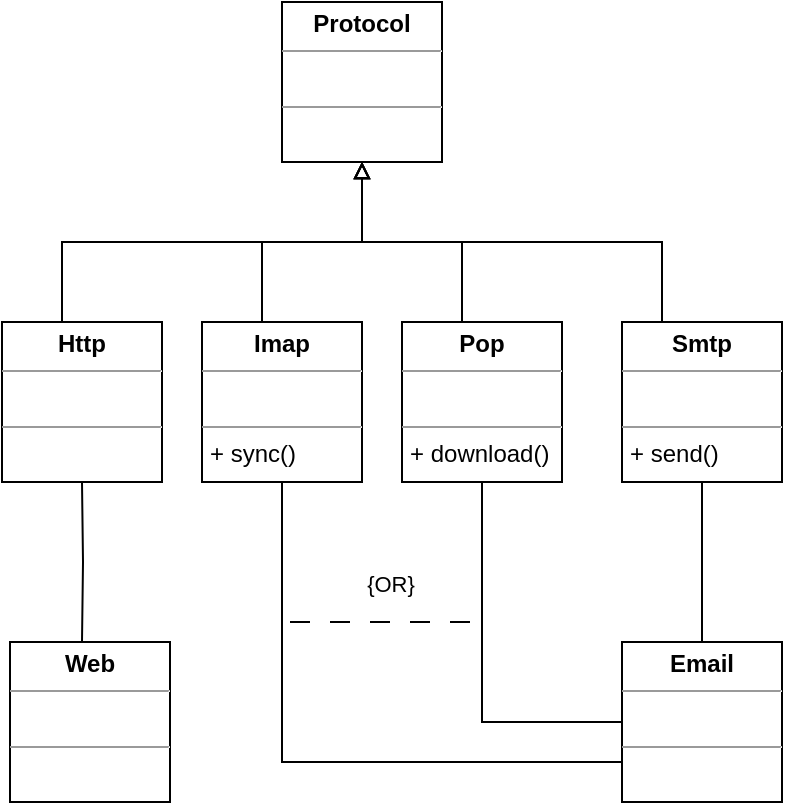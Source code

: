 <mxfile version="20.0.4" type="device"><diagram id="JLg42xd298YZv_rqI8FZ" name="Page-1"><mxGraphModel dx="981" dy="1668" grid="1" gridSize="10" guides="1" tooltips="1" connect="1" arrows="1" fold="1" page="1" pageScale="1" pageWidth="827" pageHeight="1169" math="0" shadow="0"><root><mxCell id="0"/><mxCell id="1" parent="0"/><mxCell id="Z9jd6gcEfmC3mW5GTp2a-19" value="" style="edgeStyle=orthogonalEdgeStyle;rounded=0;orthogonalLoop=1;jettySize=auto;html=1;strokeColor=none;endArrow=none;endFill=0;" parent="1" source="Z9jd6gcEfmC3mW5GTp2a-2" target="Z9jd6gcEfmC3mW5GTp2a-11" edge="1"><mxGeometry relative="1" as="geometry"><Array as="points"><mxPoint x="450" y="260"/><mxPoint x="450" y="260"/></Array></mxGeometry></mxCell><mxCell id="Z9jd6gcEfmC3mW5GTp2a-2" value="&lt;p style=&quot;margin:0px;margin-top:4px;text-align:center;&quot;&gt;&lt;b&gt;Web&lt;/b&gt;&lt;/p&gt;&lt;hr size=&quot;1&quot;&gt;&lt;p style=&quot;margin:0px;margin-left:4px;&quot;&gt;&lt;br&gt;&lt;/p&gt;&lt;hr size=&quot;1&quot;&gt;&lt;p style=&quot;margin:0px;margin-left:4px;&quot;&gt;&lt;br&gt;&lt;/p&gt;" style="verticalAlign=top;align=left;overflow=fill;fontSize=12;fontFamily=Helvetica;html=1;" parent="1" vertex="1"><mxGeometry x="414" y="280" width="80" height="80" as="geometry"/></mxCell><mxCell id="Z9jd6gcEfmC3mW5GTp2a-5" value="&lt;p style=&quot;margin:0px;margin-top:4px;text-align:center;&quot;&gt;&lt;b&gt;Email&lt;/b&gt;&lt;br&gt;&lt;/p&gt;&lt;hr size=&quot;1&quot;&gt;&lt;p style=&quot;margin:0px;margin-left:4px;&quot;&gt;&lt;br&gt;&lt;/p&gt;&lt;hr size=&quot;1&quot;&gt;&lt;p style=&quot;margin:0px;margin-left:4px;&quot;&gt;&lt;br&gt;&lt;/p&gt;" style="verticalAlign=top;align=left;overflow=fill;fontSize=12;fontFamily=Helvetica;html=1;" parent="1" vertex="1"><mxGeometry x="720" y="280" width="80" height="80" as="geometry"/></mxCell><mxCell id="Z9jd6gcEfmC3mW5GTp2a-6" value="&lt;p style=&quot;margin:0px;margin-top:4px;text-align:center;&quot;&gt;&lt;b&gt;Protocol&lt;/b&gt;&lt;/p&gt;&lt;hr size=&quot;1&quot;&gt;&lt;p style=&quot;margin:0px;margin-left:4px;&quot;&gt;&lt;br&gt;&lt;/p&gt;&lt;hr size=&quot;1&quot;&gt;&lt;p style=&quot;margin:0px;margin-left:4px;&quot;&gt;&lt;br&gt;&lt;/p&gt;" style="verticalAlign=top;align=left;overflow=fill;fontSize=12;fontFamily=Helvetica;html=1;" parent="1" vertex="1"><mxGeometry x="550" y="-40" width="80" height="80" as="geometry"/></mxCell><mxCell id="Z9jd6gcEfmC3mW5GTp2a-15" value="" style="edgeStyle=orthogonalEdgeStyle;rounded=0;orthogonalLoop=1;jettySize=auto;html=1;endArrow=block;endFill=0;" parent="1" source="Z9jd6gcEfmC3mW5GTp2a-8" target="Z9jd6gcEfmC3mW5GTp2a-6" edge="1"><mxGeometry relative="1" as="geometry"><Array as="points"><mxPoint x="740" y="80"/><mxPoint x="590" y="80"/></Array></mxGeometry></mxCell><mxCell id="Z9jd6gcEfmC3mW5GTp2a-8" value="&lt;p style=&quot;margin: 0px ; margin-top: 4px ; text-align: center&quot;&gt;&lt;b&gt;Smtp&lt;/b&gt;&lt;/p&gt;&lt;hr size=&quot;1&quot;&gt;&lt;p style=&quot;margin: 0px ; margin-left: 4px&quot;&gt;&lt;br&gt;&lt;/p&gt;&lt;hr size=&quot;1&quot;&gt;&lt;p style=&quot;margin: 0px ; margin-left: 4px&quot;&gt;+ send()&lt;/p&gt;" style="verticalAlign=top;align=left;overflow=fill;fontSize=12;fontFamily=Helvetica;html=1;" parent="1" vertex="1"><mxGeometry x="720" y="120" width="80" height="80" as="geometry"/></mxCell><mxCell id="Z9jd6gcEfmC3mW5GTp2a-13" value="" style="edgeStyle=orthogonalEdgeStyle;rounded=0;orthogonalLoop=1;jettySize=auto;html=1;endArrow=block;endFill=0;" parent="1" source="Z9jd6gcEfmC3mW5GTp2a-9" target="Z9jd6gcEfmC3mW5GTp2a-6" edge="1"><mxGeometry relative="1" as="geometry"><Array as="points"><mxPoint x="540" y="80"/><mxPoint x="590" y="80"/></Array></mxGeometry></mxCell><mxCell id="Z9jd6gcEfmC3mW5GTp2a-9" value="&lt;p style=&quot;margin: 0px ; margin-top: 4px ; text-align: center&quot;&gt;&lt;b&gt;Imap&lt;/b&gt;&lt;br&gt;&lt;/p&gt;&lt;hr size=&quot;1&quot;&gt;&lt;p style=&quot;margin: 0px ; margin-left: 4px&quot;&gt;&lt;br&gt;&lt;/p&gt;&lt;hr size=&quot;1&quot;&gt;&lt;p style=&quot;margin: 0px ; margin-left: 4px&quot;&gt;+ sync()&lt;/p&gt;" style="verticalAlign=top;align=left;overflow=fill;fontSize=12;fontFamily=Helvetica;html=1;" parent="1" vertex="1"><mxGeometry x="510" y="120" width="80" height="80" as="geometry"/></mxCell><mxCell id="Z9jd6gcEfmC3mW5GTp2a-14" value="" style="edgeStyle=orthogonalEdgeStyle;rounded=0;orthogonalLoop=1;jettySize=auto;html=1;endArrow=block;endFill=0;" parent="1" source="Z9jd6gcEfmC3mW5GTp2a-10" target="Z9jd6gcEfmC3mW5GTp2a-6" edge="1"><mxGeometry relative="1" as="geometry"><Array as="points"><mxPoint x="640" y="80"/><mxPoint x="590" y="80"/></Array></mxGeometry></mxCell><mxCell id="Z9jd6gcEfmC3mW5GTp2a-10" value="&lt;p style=&quot;margin: 0px ; margin-top: 4px ; text-align: center&quot;&gt;&lt;b&gt;Pop&lt;/b&gt;&lt;br&gt;&lt;/p&gt;&lt;hr size=&quot;1&quot;&gt;&lt;p style=&quot;margin: 0px ; margin-left: 4px&quot;&gt;&lt;br&gt;&lt;/p&gt;&lt;hr size=&quot;1&quot;&gt;&lt;p style=&quot;margin: 0px ; margin-left: 4px&quot;&gt;+ download()&lt;/p&gt;" style="verticalAlign=top;align=left;overflow=fill;fontSize=12;fontFamily=Helvetica;html=1;" parent="1" vertex="1"><mxGeometry x="610" y="120" width="80" height="80" as="geometry"/></mxCell><mxCell id="Z9jd6gcEfmC3mW5GTp2a-12" value="" style="edgeStyle=orthogonalEdgeStyle;rounded=0;orthogonalLoop=1;jettySize=auto;html=1;endArrow=block;endFill=0;" parent="1" source="Z9jd6gcEfmC3mW5GTp2a-11" target="Z9jd6gcEfmC3mW5GTp2a-6" edge="1"><mxGeometry relative="1" as="geometry"><Array as="points"><mxPoint x="440" y="80"/><mxPoint x="590" y="80"/></Array></mxGeometry></mxCell><mxCell id="Z9jd6gcEfmC3mW5GTp2a-11" value="&lt;p style=&quot;margin:0px;margin-top:4px;text-align:center;&quot;&gt;&lt;b&gt;Http&lt;/b&gt;&lt;br&gt;&lt;/p&gt;&lt;hr size=&quot;1&quot;&gt;&lt;p style=&quot;margin:0px;margin-left:4px;&quot;&gt;&lt;br&gt;&lt;/p&gt;&lt;hr size=&quot;1&quot;&gt;&lt;p style=&quot;margin:0px;margin-left:4px;&quot;&gt;&lt;br&gt;&lt;/p&gt;" style="verticalAlign=top;align=left;overflow=fill;fontSize=12;fontFamily=Helvetica;html=1;" parent="1" vertex="1"><mxGeometry x="410" y="120" width="80" height="80" as="geometry"/></mxCell><mxCell id="Z9jd6gcEfmC3mW5GTp2a-20" value="" style="endArrow=none;endFill=0;html=1;edgeStyle=orthogonalEdgeStyle;align=left;verticalAlign=top;rounded=0;exitX=0.5;exitY=0;exitDx=0;exitDy=0;entryX=0.5;entryY=1;entryDx=0;entryDy=0;" parent="1" source="Z9jd6gcEfmC3mW5GTp2a-5" target="Z9jd6gcEfmC3mW5GTp2a-8" edge="1"><mxGeometry x="-1" relative="1" as="geometry"><mxPoint x="330" y="130" as="sourcePoint"/><mxPoint x="490" y="130" as="targetPoint"/></mxGeometry></mxCell><mxCell id="Z9jd6gcEfmC3mW5GTp2a-23" value="" style="endArrow=none;endFill=0;html=1;edgeStyle=orthogonalEdgeStyle;align=left;verticalAlign=top;rounded=0;exitX=0;exitY=0.5;exitDx=0;exitDy=0;entryX=0.5;entryY=1;entryDx=0;entryDy=0;" parent="1" source="Z9jd6gcEfmC3mW5GTp2a-5" target="Z9jd6gcEfmC3mW5GTp2a-10" edge="1"><mxGeometry x="-1" relative="1" as="geometry"><mxPoint x="770" y="290" as="sourcePoint"/><mxPoint x="770" y="210" as="targetPoint"/></mxGeometry></mxCell><mxCell id="Z9jd6gcEfmC3mW5GTp2a-25" value="" style="endArrow=none;endFill=0;html=1;edgeStyle=orthogonalEdgeStyle;align=left;verticalAlign=top;rounded=0;exitX=0;exitY=0.75;exitDx=0;exitDy=0;entryX=0.5;entryY=1;entryDx=0;entryDy=0;" parent="1" source="Z9jd6gcEfmC3mW5GTp2a-5" target="Z9jd6gcEfmC3mW5GTp2a-9" edge="1"><mxGeometry x="-1" relative="1" as="geometry"><mxPoint x="570" y="310" as="sourcePoint"/><mxPoint x="570" y="230" as="targetPoint"/></mxGeometry></mxCell><mxCell id="Z9jd6gcEfmC3mW5GTp2a-26" value="{OR}" style="endArrow=none;startArrow=none;endFill=0;startFill=0;endSize=8;html=1;verticalAlign=bottom;dashed=1;labelBackgroundColor=none;dashPattern=10 10;rounded=0;" parent="1" edge="1"><mxGeometry y="10" width="160" relative="1" as="geometry"><mxPoint x="554" y="270" as="sourcePoint"/><mxPoint x="654" y="270" as="targetPoint"/><mxPoint as="offset"/></mxGeometry></mxCell><mxCell id="Z9jd6gcEfmC3mW5GTp2a-27" value="" style="endArrow=none;endFill=0;html=1;edgeStyle=orthogonalEdgeStyle;align=left;verticalAlign=top;rounded=0;entryX=0.5;entryY=1;entryDx=0;entryDy=0;" parent="1" target="Z9jd6gcEfmC3mW5GTp2a-11" edge="1"><mxGeometry x="-1" relative="1" as="geometry"><mxPoint x="450" y="280" as="sourcePoint"/><mxPoint x="392" y="210" as="targetPoint"/></mxGeometry></mxCell></root></mxGraphModel></diagram></mxfile>